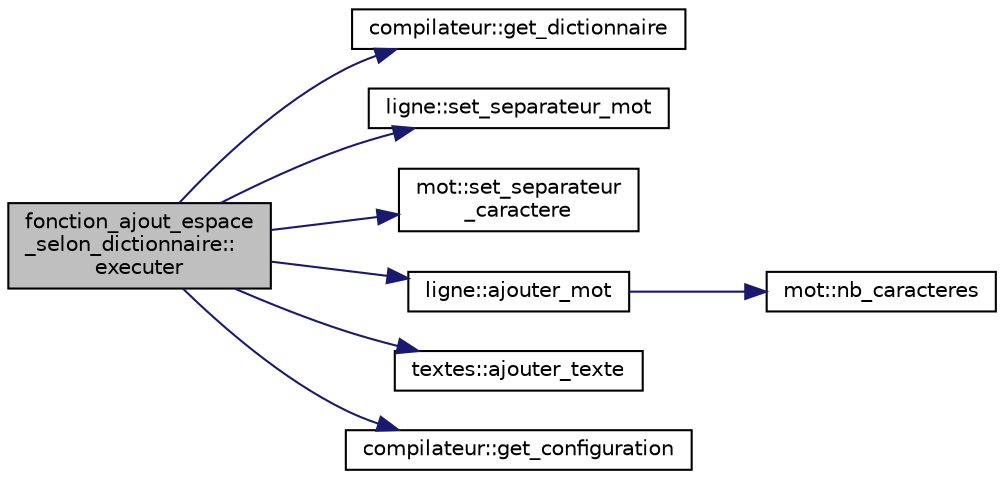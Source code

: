 digraph "fonction_ajout_espace_selon_dictionnaire::executer"
{
  edge [fontname="Helvetica",fontsize="10",labelfontname="Helvetica",labelfontsize="10"];
  node [fontname="Helvetica",fontsize="10",shape=record];
  rankdir="LR";
  Node7 [label="fonction_ajout_espace\l_selon_dictionnaire::\lexecuter",height=0.2,width=0.4,color="black", fillcolor="grey75", style="filled", fontcolor="black"];
  Node7 -> Node8 [color="midnightblue",fontsize="10",style="solid",fontname="Helvetica"];
  Node8 [label="compilateur::get_dictionnaire",height=0.2,width=0.4,color="black", fillcolor="white", style="filled",URL="$classcompilateur.html#a6fe40946fe454b0569e544285d457e80",tooltip="Accesseur d&#39;un dictionnaire. "];
  Node7 -> Node9 [color="midnightblue",fontsize="10",style="solid",fontname="Helvetica"];
  Node9 [label="ligne::set_separateur_mot",height=0.2,width=0.4,color="black", fillcolor="white", style="filled",URL="$classligne.html#aa13dd59094abd373163ef55e2f33bf8a",tooltip="Initialise le séparateur de mot. "];
  Node7 -> Node10 [color="midnightblue",fontsize="10",style="solid",fontname="Helvetica"];
  Node10 [label="mot::set_separateur\l_caractere",height=0.2,width=0.4,color="black", fillcolor="white", style="filled",URL="$classmot.html#a8eee30af22c69b8c81d98fe2a95c3471",tooltip="Initialise le séparateur de caractères. "];
  Node7 -> Node11 [color="midnightblue",fontsize="10",style="solid",fontname="Helvetica"];
  Node11 [label="ligne::ajouter_mot",height=0.2,width=0.4,color="black", fillcolor="white", style="filled",URL="$classligne.html#abb194a19c94d5d7ec48ef442f5043d1e",tooltip="Ajoute un mot à la ligne. "];
  Node11 -> Node12 [color="midnightblue",fontsize="10",style="solid",fontname="Helvetica"];
  Node12 [label="mot::nb_caracteres",height=0.2,width=0.4,color="black", fillcolor="white", style="filled",URL="$classmot.html#a9f5c9cd3673bd6d4ba3b7ea9e406ef49",tooltip="Retourne le nombre de caractère du mot. "];
  Node7 -> Node13 [color="midnightblue",fontsize="10",style="solid",fontname="Helvetica"];
  Node13 [label="textes::ajouter_texte",height=0.2,width=0.4,color="black", fillcolor="white", style="filled",URL="$classtextes.html#a43f525d434beb88abf038c54fe656d91",tooltip="Ajoute un texte donné. "];
  Node7 -> Node14 [color="midnightblue",fontsize="10",style="solid",fontname="Helvetica"];
  Node14 [label="compilateur::get_configuration",height=0.2,width=0.4,color="black", fillcolor="white", style="filled",URL="$classcompilateur.html#a1b90b920c98f81b88171bda33967ffac",tooltip="Accesseur de la configuration courante. "];
}
